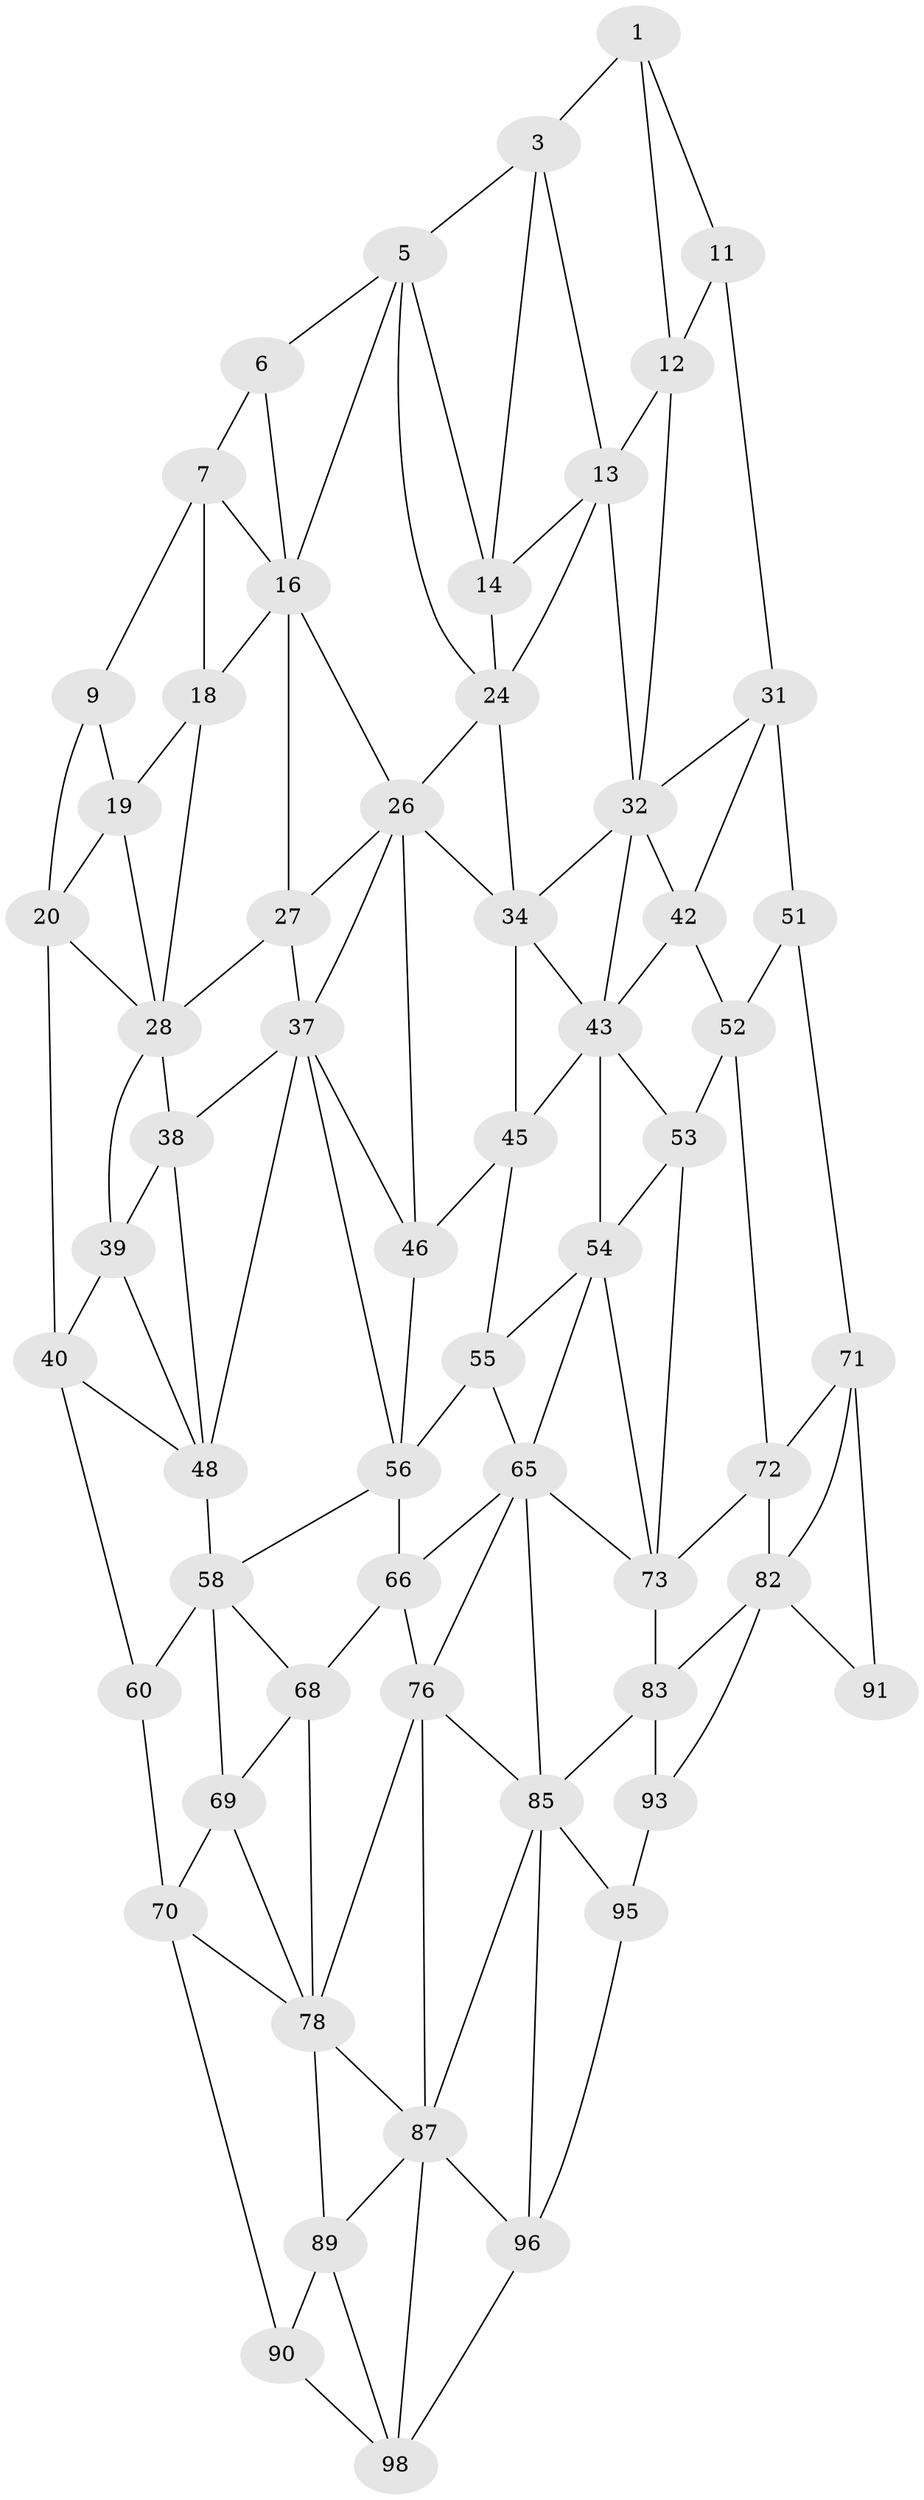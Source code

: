 // original degree distribution, {2: 0.04, 3: 0.32, 4: 0.64}
// Generated by graph-tools (version 1.1) at 2025/11/02/21/25 10:11:12]
// undirected, 59 vertices, 128 edges
graph export_dot {
graph [start="1"]
  node [color=gray90,style=filled];
  1 [super="+2"];
  3 [super="+4"];
  5 [super="+15"];
  6;
  7 [super="+8"];
  9 [super="+10"];
  11 [super="+21"];
  12 [super="+22"];
  13 [super="+23"];
  14;
  16 [super="+17"];
  18;
  19;
  20 [super="+30"];
  24 [super="+25"];
  26 [super="+36"];
  27;
  28 [super="+29"];
  31 [super="+41"];
  32 [super="+33"];
  34 [super="+35"];
  37 [super="+47"];
  38;
  39;
  40 [super="+50"];
  42;
  43 [super="+44"];
  45;
  46;
  48 [super="+49"];
  51 [super="+61"];
  52 [super="+62"];
  53 [super="+63"];
  54 [super="+64"];
  55;
  56 [super="+57"];
  58 [super="+59"];
  60;
  65 [super="+75"];
  66 [super="+67"];
  68;
  69;
  70 [super="+80"];
  71 [super="+81"];
  72;
  73 [super="+74"];
  76 [super="+77"];
  78 [super="+79"];
  82 [super="+92"];
  83 [super="+84"];
  85 [super="+86"];
  87 [super="+88"];
  89;
  90 [super="+100"];
  91;
  93 [super="+94"];
  95;
  96 [super="+97"];
  98 [super="+99"];
  1 -- 11;
  1 -- 3;
  1 -- 12;
  3 -- 13;
  3 -- 5;
  3 -- 14;
  5 -- 6;
  5 -- 16;
  5 -- 14;
  5 -- 24;
  6 -- 16;
  6 -- 7;
  7 -- 9;
  7 -- 18;
  7 -- 16;
  9 -- 19;
  9 -- 20;
  11 -- 12 [weight=2];
  11 -- 31;
  12 -- 13 [weight=2];
  12 -- 32;
  13 -- 14;
  13 -- 24;
  13 -- 32;
  14 -- 24;
  16 -- 26;
  16 -- 18;
  16 -- 27;
  18 -- 28;
  18 -- 19;
  19 -- 20;
  19 -- 28;
  20 -- 40;
  20 -- 28;
  24 -- 34 [weight=2];
  24 -- 26;
  26 -- 27;
  26 -- 37;
  26 -- 46;
  26 -- 34;
  27 -- 37;
  27 -- 28;
  28 -- 38;
  28 -- 39;
  31 -- 32;
  31 -- 42;
  31 -- 51;
  32 -- 42;
  32 -- 34;
  32 -- 43;
  34 -- 45;
  34 -- 43;
  37 -- 38;
  37 -- 48;
  37 -- 56;
  37 -- 46;
  38 -- 48;
  38 -- 39;
  39 -- 40;
  39 -- 48;
  40 -- 48;
  40 -- 60;
  42 -- 52;
  42 -- 43;
  43 -- 53;
  43 -- 45;
  43 -- 54;
  45 -- 55;
  45 -- 46;
  46 -- 56;
  48 -- 58 [weight=2];
  51 -- 52 [weight=2];
  51 -- 71;
  52 -- 53 [weight=2];
  52 -- 72;
  53 -- 54 [weight=2];
  53 -- 73;
  54 -- 55;
  54 -- 65;
  54 -- 73;
  55 -- 65;
  55 -- 56;
  56 -- 66 [weight=2];
  56 -- 58;
  58 -- 68;
  58 -- 60;
  58 -- 69;
  60 -- 70;
  65 -- 66;
  65 -- 73;
  65 -- 76;
  65 -- 85;
  66 -- 76 [weight=2];
  66 -- 68;
  68 -- 78;
  68 -- 69;
  69 -- 70;
  69 -- 78;
  70 -- 90;
  70 -- 78;
  71 -- 72;
  71 -- 82;
  71 -- 91;
  72 -- 82;
  72 -- 73;
  73 -- 83 [weight=2];
  76 -- 78;
  76 -- 87;
  76 -- 85;
  78 -- 89;
  78 -- 87;
  82 -- 83;
  82 -- 91;
  82 -- 93;
  83 -- 93 [weight=2];
  83 -- 85;
  85 -- 95;
  85 -- 96;
  85 -- 87;
  87 -- 96;
  87 -- 89;
  87 -- 98;
  89 -- 90;
  89 -- 98;
  90 -- 98;
  93 -- 95;
  95 -- 96;
  96 -- 98;
}
